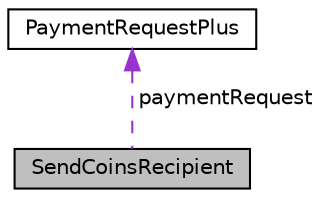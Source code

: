 digraph "SendCoinsRecipient"
{
 // LATEX_PDF_SIZE
  edge [fontname="Helvetica",fontsize="10",labelfontname="Helvetica",labelfontsize="10"];
  node [fontname="Helvetica",fontsize="10",shape=record];
  Node1 [label="SendCoinsRecipient",height=0.2,width=0.4,color="black", fillcolor="grey75", style="filled", fontcolor="black",tooltip=" "];
  Node2 -> Node1 [dir="back",color="darkorchid3",fontsize="10",style="dashed",label=" paymentRequest" ,fontname="Helvetica"];
  Node2 [label="PaymentRequestPlus",height=0.2,width=0.4,color="black", fillcolor="white", style="filled",URL="$class_payment_request_plus.html",tooltip=" "];
}
